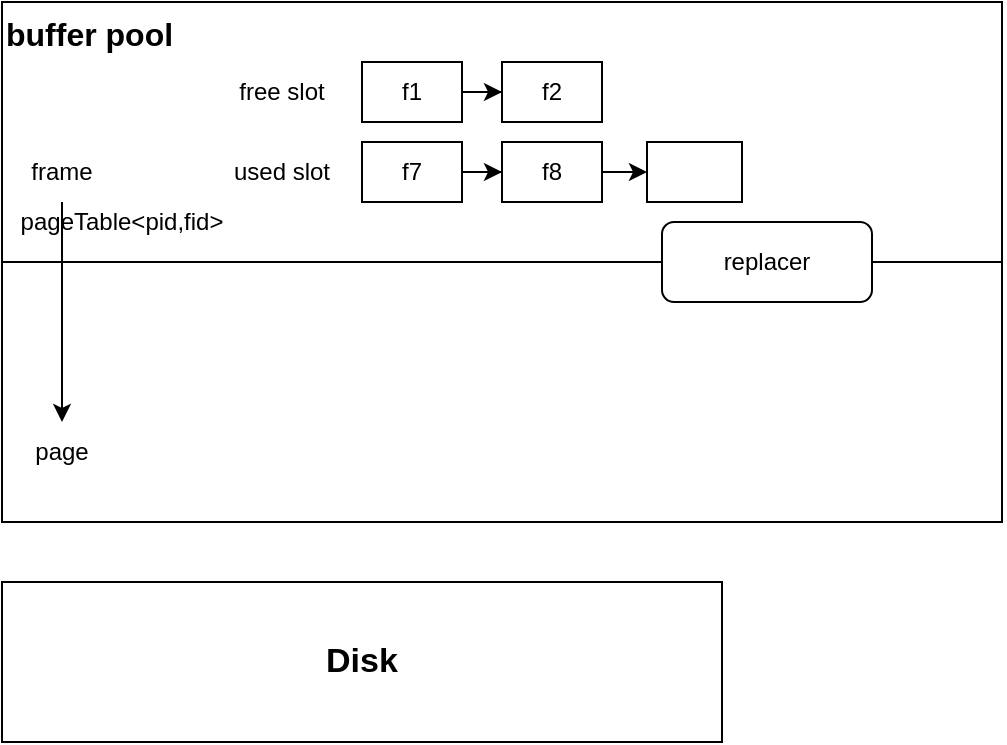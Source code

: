 <mxfile version="21.6.2" type="github">
  <diagram name="Page-1" id="KGo0tY4SyU-HsNQejBFT">
    <mxGraphModel dx="794" dy="494" grid="1" gridSize="10" guides="1" tooltips="1" connect="1" arrows="1" fold="1" page="1" pageScale="1" pageWidth="827" pageHeight="1169" math="0" shadow="0">
      <root>
        <mxCell id="0" />
        <mxCell id="1" parent="0" />
        <mxCell id="k2FWKmMM-QK35wjMDug--1" value="buffer pool" style="rounded=0;whiteSpace=wrap;html=1;fontStyle=1;verticalAlign=top;align=left;fontSize=16;" vertex="1" parent="1">
          <mxGeometry x="120" y="170" width="500" height="260" as="geometry" />
        </mxCell>
        <mxCell id="k2FWKmMM-QK35wjMDug--2" value="" style="endArrow=none;html=1;rounded=0;exitX=0;exitY=0.5;exitDx=0;exitDy=0;entryX=1;entryY=0.5;entryDx=0;entryDy=0;" edge="1" parent="1" source="k2FWKmMM-QK35wjMDug--17" target="k2FWKmMM-QK35wjMDug--1">
          <mxGeometry width="50" height="50" relative="1" as="geometry">
            <mxPoint x="290" y="390" as="sourcePoint" />
            <mxPoint x="340" y="340" as="targetPoint" />
          </mxGeometry>
        </mxCell>
        <mxCell id="k2FWKmMM-QK35wjMDug--13" style="edgeStyle=orthogonalEdgeStyle;rounded=0;orthogonalLoop=1;jettySize=auto;html=1;exitX=0.5;exitY=1;exitDx=0;exitDy=0;entryX=0.5;entryY=0;entryDx=0;entryDy=0;" edge="1" parent="1" source="k2FWKmMM-QK35wjMDug--3" target="k2FWKmMM-QK35wjMDug--4">
          <mxGeometry relative="1" as="geometry" />
        </mxCell>
        <mxCell id="k2FWKmMM-QK35wjMDug--3" value="frame" style="text;html=1;strokeColor=none;fillColor=none;align=center;verticalAlign=middle;whiteSpace=wrap;rounded=0;" vertex="1" parent="1">
          <mxGeometry x="120" y="240" width="60" height="30" as="geometry" />
        </mxCell>
        <mxCell id="k2FWKmMM-QK35wjMDug--4" value="page" style="text;html=1;strokeColor=none;fillColor=none;align=center;verticalAlign=middle;whiteSpace=wrap;rounded=0;" vertex="1" parent="1">
          <mxGeometry x="120" y="380" width="60" height="30" as="geometry" />
        </mxCell>
        <mxCell id="k2FWKmMM-QK35wjMDug--11" value="pageTable&amp;lt;pid,fid&amp;gt;" style="text;html=1;strokeColor=none;fillColor=none;align=center;verticalAlign=middle;whiteSpace=wrap;rounded=0;" vertex="1" parent="1">
          <mxGeometry x="150" y="270" width="60" height="20" as="geometry" />
        </mxCell>
        <mxCell id="k2FWKmMM-QK35wjMDug--15" value="Disk" style="rounded=0;whiteSpace=wrap;html=1;fontStyle=1;fontSize=17;" vertex="1" parent="1">
          <mxGeometry x="120" y="460" width="360" height="80" as="geometry" />
        </mxCell>
        <mxCell id="k2FWKmMM-QK35wjMDug--16" value="" style="group" vertex="1" connectable="0" parent="1">
          <mxGeometry x="230" y="200" width="190" height="30" as="geometry" />
        </mxCell>
        <mxCell id="k2FWKmMM-QK35wjMDug--5" value="f1" style="rounded=0;whiteSpace=wrap;html=1;" vertex="1" parent="k2FWKmMM-QK35wjMDug--16">
          <mxGeometry x="70" width="50" height="30" as="geometry" />
        </mxCell>
        <mxCell id="k2FWKmMM-QK35wjMDug--6" value="f2" style="rounded=0;whiteSpace=wrap;html=1;" vertex="1" parent="k2FWKmMM-QK35wjMDug--16">
          <mxGeometry x="140" width="50" height="30" as="geometry" />
        </mxCell>
        <mxCell id="k2FWKmMM-QK35wjMDug--9" value="free slot" style="text;html=1;strokeColor=none;fillColor=none;align=center;verticalAlign=middle;whiteSpace=wrap;rounded=0;" vertex="1" parent="k2FWKmMM-QK35wjMDug--16">
          <mxGeometry width="60" height="30" as="geometry" />
        </mxCell>
        <mxCell id="k2FWKmMM-QK35wjMDug--8" style="edgeStyle=orthogonalEdgeStyle;rounded=0;orthogonalLoop=1;jettySize=auto;html=1;exitX=1;exitY=0.5;exitDx=0;exitDy=0;" edge="1" parent="k2FWKmMM-QK35wjMDug--16" source="k2FWKmMM-QK35wjMDug--5" target="k2FWKmMM-QK35wjMDug--6">
          <mxGeometry relative="1" as="geometry" />
        </mxCell>
        <mxCell id="k2FWKmMM-QK35wjMDug--19" value="" style="endArrow=none;html=1;rounded=0;exitX=0;exitY=0.5;exitDx=0;exitDy=0;entryX=1;entryY=0.5;entryDx=0;entryDy=0;" edge="1" parent="1" source="k2FWKmMM-QK35wjMDug--1" target="k2FWKmMM-QK35wjMDug--17">
          <mxGeometry width="50" height="50" relative="1" as="geometry">
            <mxPoint x="120" y="300" as="sourcePoint" />
            <mxPoint x="620" y="300" as="targetPoint" />
          </mxGeometry>
        </mxCell>
        <mxCell id="k2FWKmMM-QK35wjMDug--17" value="replacer" style="rounded=1;whiteSpace=wrap;html=1;" vertex="1" parent="1">
          <mxGeometry x="450" y="280" width="105" height="40" as="geometry" />
        </mxCell>
        <mxCell id="k2FWKmMM-QK35wjMDug--20" value="" style="group" vertex="1" connectable="0" parent="1">
          <mxGeometry x="230" y="240" width="190" height="30" as="geometry" />
        </mxCell>
        <mxCell id="k2FWKmMM-QK35wjMDug--21" value="f7" style="rounded=0;whiteSpace=wrap;html=1;" vertex="1" parent="k2FWKmMM-QK35wjMDug--20">
          <mxGeometry x="70" width="50" height="30" as="geometry" />
        </mxCell>
        <mxCell id="k2FWKmMM-QK35wjMDug--22" value="f8" style="rounded=0;whiteSpace=wrap;html=1;" vertex="1" parent="k2FWKmMM-QK35wjMDug--20">
          <mxGeometry x="140" width="50" height="30" as="geometry" />
        </mxCell>
        <mxCell id="k2FWKmMM-QK35wjMDug--23" value="used slot" style="text;html=1;strokeColor=none;fillColor=none;align=center;verticalAlign=middle;whiteSpace=wrap;rounded=0;" vertex="1" parent="k2FWKmMM-QK35wjMDug--20">
          <mxGeometry width="60" height="30" as="geometry" />
        </mxCell>
        <mxCell id="k2FWKmMM-QK35wjMDug--24" style="edgeStyle=orthogonalEdgeStyle;rounded=0;orthogonalLoop=1;jettySize=auto;html=1;exitX=1;exitY=0.5;exitDx=0;exitDy=0;" edge="1" parent="k2FWKmMM-QK35wjMDug--20" source="k2FWKmMM-QK35wjMDug--21" target="k2FWKmMM-QK35wjMDug--22">
          <mxGeometry relative="1" as="geometry" />
        </mxCell>
        <mxCell id="k2FWKmMM-QK35wjMDug--28" value="" style="rounded=0;whiteSpace=wrap;html=1;" vertex="1" parent="1">
          <mxGeometry x="442.5" y="240" width="47.5" height="30" as="geometry" />
        </mxCell>
        <mxCell id="k2FWKmMM-QK35wjMDug--27" style="edgeStyle=orthogonalEdgeStyle;rounded=0;orthogonalLoop=1;jettySize=auto;html=1;exitX=1;exitY=0.5;exitDx=0;exitDy=0;" edge="1" parent="1" source="k2FWKmMM-QK35wjMDug--22" target="k2FWKmMM-QK35wjMDug--28">
          <mxGeometry relative="1" as="geometry">
            <mxPoint x="430" y="260" as="targetPoint" />
          </mxGeometry>
        </mxCell>
      </root>
    </mxGraphModel>
  </diagram>
</mxfile>
